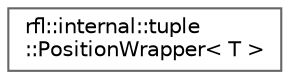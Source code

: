 digraph "类继承关系图"
{
 // LATEX_PDF_SIZE
  bgcolor="transparent";
  edge [fontname=Helvetica,fontsize=10,labelfontname=Helvetica,labelfontsize=10];
  node [fontname=Helvetica,fontsize=10,shape=box,height=0.2,width=0.4];
  rankdir="LR";
  Node0 [id="Node000000",label="rfl::internal::tuple\l::PositionWrapper\< T \>",height=0.2,width=0.4,color="grey40", fillcolor="white", style="filled",URL="$structrfl_1_1internal_1_1tuple_1_1_position_wrapper.html",tooltip=" "];
}
